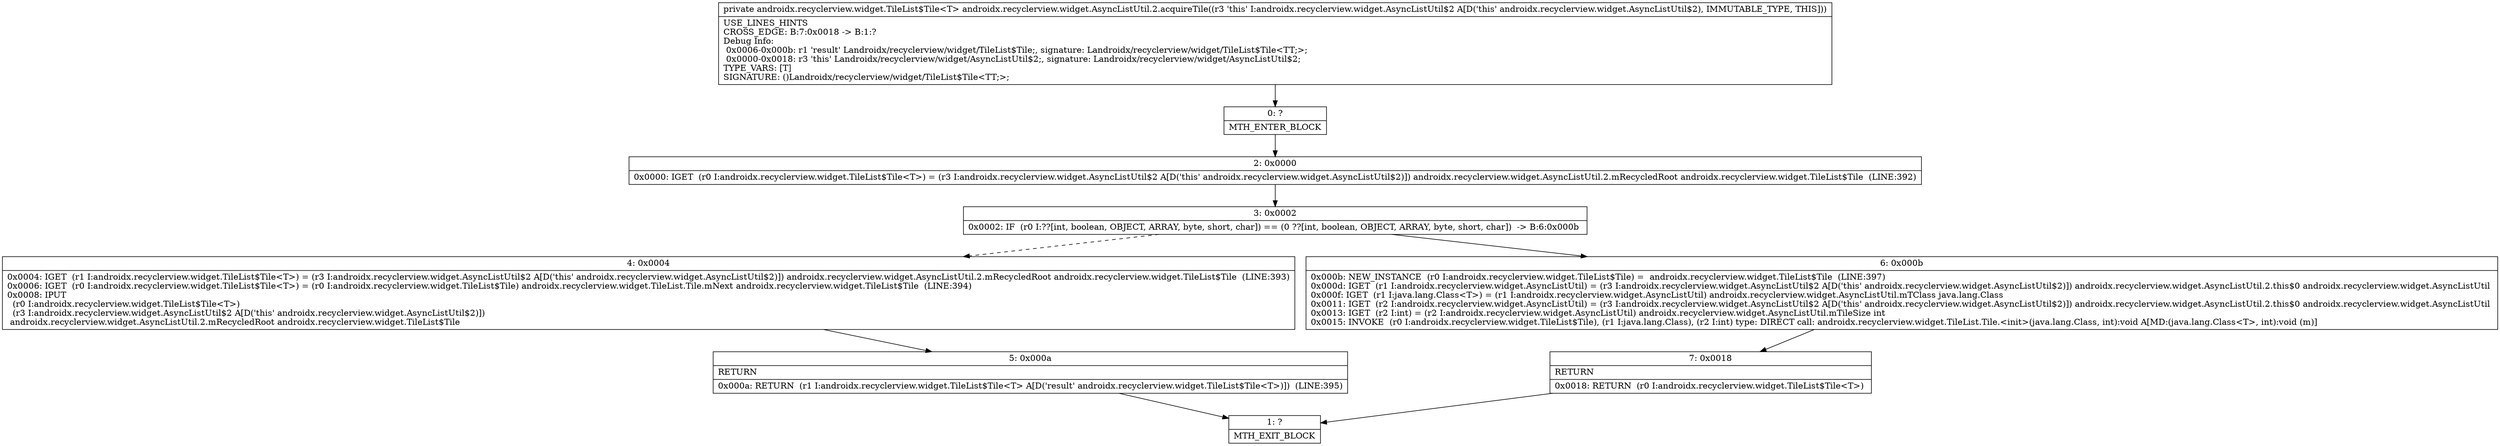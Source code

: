 digraph "CFG forandroidx.recyclerview.widget.AsyncListUtil.2.acquireTile()Landroidx\/recyclerview\/widget\/TileList$Tile;" {
Node_0 [shape=record,label="{0\:\ ?|MTH_ENTER_BLOCK\l}"];
Node_2 [shape=record,label="{2\:\ 0x0000|0x0000: IGET  (r0 I:androidx.recyclerview.widget.TileList$Tile\<T\>) = (r3 I:androidx.recyclerview.widget.AsyncListUtil$2 A[D('this' androidx.recyclerview.widget.AsyncListUtil$2)]) androidx.recyclerview.widget.AsyncListUtil.2.mRecycledRoot androidx.recyclerview.widget.TileList$Tile  (LINE:392)\l}"];
Node_3 [shape=record,label="{3\:\ 0x0002|0x0002: IF  (r0 I:??[int, boolean, OBJECT, ARRAY, byte, short, char]) == (0 ??[int, boolean, OBJECT, ARRAY, byte, short, char])  \-\> B:6:0x000b \l}"];
Node_4 [shape=record,label="{4\:\ 0x0004|0x0004: IGET  (r1 I:androidx.recyclerview.widget.TileList$Tile\<T\>) = (r3 I:androidx.recyclerview.widget.AsyncListUtil$2 A[D('this' androidx.recyclerview.widget.AsyncListUtil$2)]) androidx.recyclerview.widget.AsyncListUtil.2.mRecycledRoot androidx.recyclerview.widget.TileList$Tile  (LINE:393)\l0x0006: IGET  (r0 I:androidx.recyclerview.widget.TileList$Tile\<T\>) = (r0 I:androidx.recyclerview.widget.TileList$Tile) androidx.recyclerview.widget.TileList.Tile.mNext androidx.recyclerview.widget.TileList$Tile  (LINE:394)\l0x0008: IPUT  \l  (r0 I:androidx.recyclerview.widget.TileList$Tile\<T\>)\l  (r3 I:androidx.recyclerview.widget.AsyncListUtil$2 A[D('this' androidx.recyclerview.widget.AsyncListUtil$2)])\l androidx.recyclerview.widget.AsyncListUtil.2.mRecycledRoot androidx.recyclerview.widget.TileList$Tile \l}"];
Node_5 [shape=record,label="{5\:\ 0x000a|RETURN\l|0x000a: RETURN  (r1 I:androidx.recyclerview.widget.TileList$Tile\<T\> A[D('result' androidx.recyclerview.widget.TileList$Tile\<T\>)])  (LINE:395)\l}"];
Node_1 [shape=record,label="{1\:\ ?|MTH_EXIT_BLOCK\l}"];
Node_6 [shape=record,label="{6\:\ 0x000b|0x000b: NEW_INSTANCE  (r0 I:androidx.recyclerview.widget.TileList$Tile) =  androidx.recyclerview.widget.TileList$Tile  (LINE:397)\l0x000d: IGET  (r1 I:androidx.recyclerview.widget.AsyncListUtil) = (r3 I:androidx.recyclerview.widget.AsyncListUtil$2 A[D('this' androidx.recyclerview.widget.AsyncListUtil$2)]) androidx.recyclerview.widget.AsyncListUtil.2.this$0 androidx.recyclerview.widget.AsyncListUtil \l0x000f: IGET  (r1 I:java.lang.Class\<T\>) = (r1 I:androidx.recyclerview.widget.AsyncListUtil) androidx.recyclerview.widget.AsyncListUtil.mTClass java.lang.Class \l0x0011: IGET  (r2 I:androidx.recyclerview.widget.AsyncListUtil) = (r3 I:androidx.recyclerview.widget.AsyncListUtil$2 A[D('this' androidx.recyclerview.widget.AsyncListUtil$2)]) androidx.recyclerview.widget.AsyncListUtil.2.this$0 androidx.recyclerview.widget.AsyncListUtil \l0x0013: IGET  (r2 I:int) = (r2 I:androidx.recyclerview.widget.AsyncListUtil) androidx.recyclerview.widget.AsyncListUtil.mTileSize int \l0x0015: INVOKE  (r0 I:androidx.recyclerview.widget.TileList$Tile), (r1 I:java.lang.Class), (r2 I:int) type: DIRECT call: androidx.recyclerview.widget.TileList.Tile.\<init\>(java.lang.Class, int):void A[MD:(java.lang.Class\<T\>, int):void (m)]\l}"];
Node_7 [shape=record,label="{7\:\ 0x0018|RETURN\l|0x0018: RETURN  (r0 I:androidx.recyclerview.widget.TileList$Tile\<T\>) \l}"];
MethodNode[shape=record,label="{private androidx.recyclerview.widget.TileList$Tile\<T\> androidx.recyclerview.widget.AsyncListUtil.2.acquireTile((r3 'this' I:androidx.recyclerview.widget.AsyncListUtil$2 A[D('this' androidx.recyclerview.widget.AsyncListUtil$2), IMMUTABLE_TYPE, THIS]))  | USE_LINES_HINTS\lCROSS_EDGE: B:7:0x0018 \-\> B:1:?\lDebug Info:\l  0x0006\-0x000b: r1 'result' Landroidx\/recyclerview\/widget\/TileList$Tile;, signature: Landroidx\/recyclerview\/widget\/TileList$Tile\<TT;\>;\l  0x0000\-0x0018: r3 'this' Landroidx\/recyclerview\/widget\/AsyncListUtil$2;, signature: Landroidx\/recyclerview\/widget\/AsyncListUtil$2;\lTYPE_VARS: [T]\lSIGNATURE: ()Landroidx\/recyclerview\/widget\/TileList$Tile\<TT;\>;\l}"];
MethodNode -> Node_0;Node_0 -> Node_2;
Node_2 -> Node_3;
Node_3 -> Node_4[style=dashed];
Node_3 -> Node_6;
Node_4 -> Node_5;
Node_5 -> Node_1;
Node_6 -> Node_7;
Node_7 -> Node_1;
}

